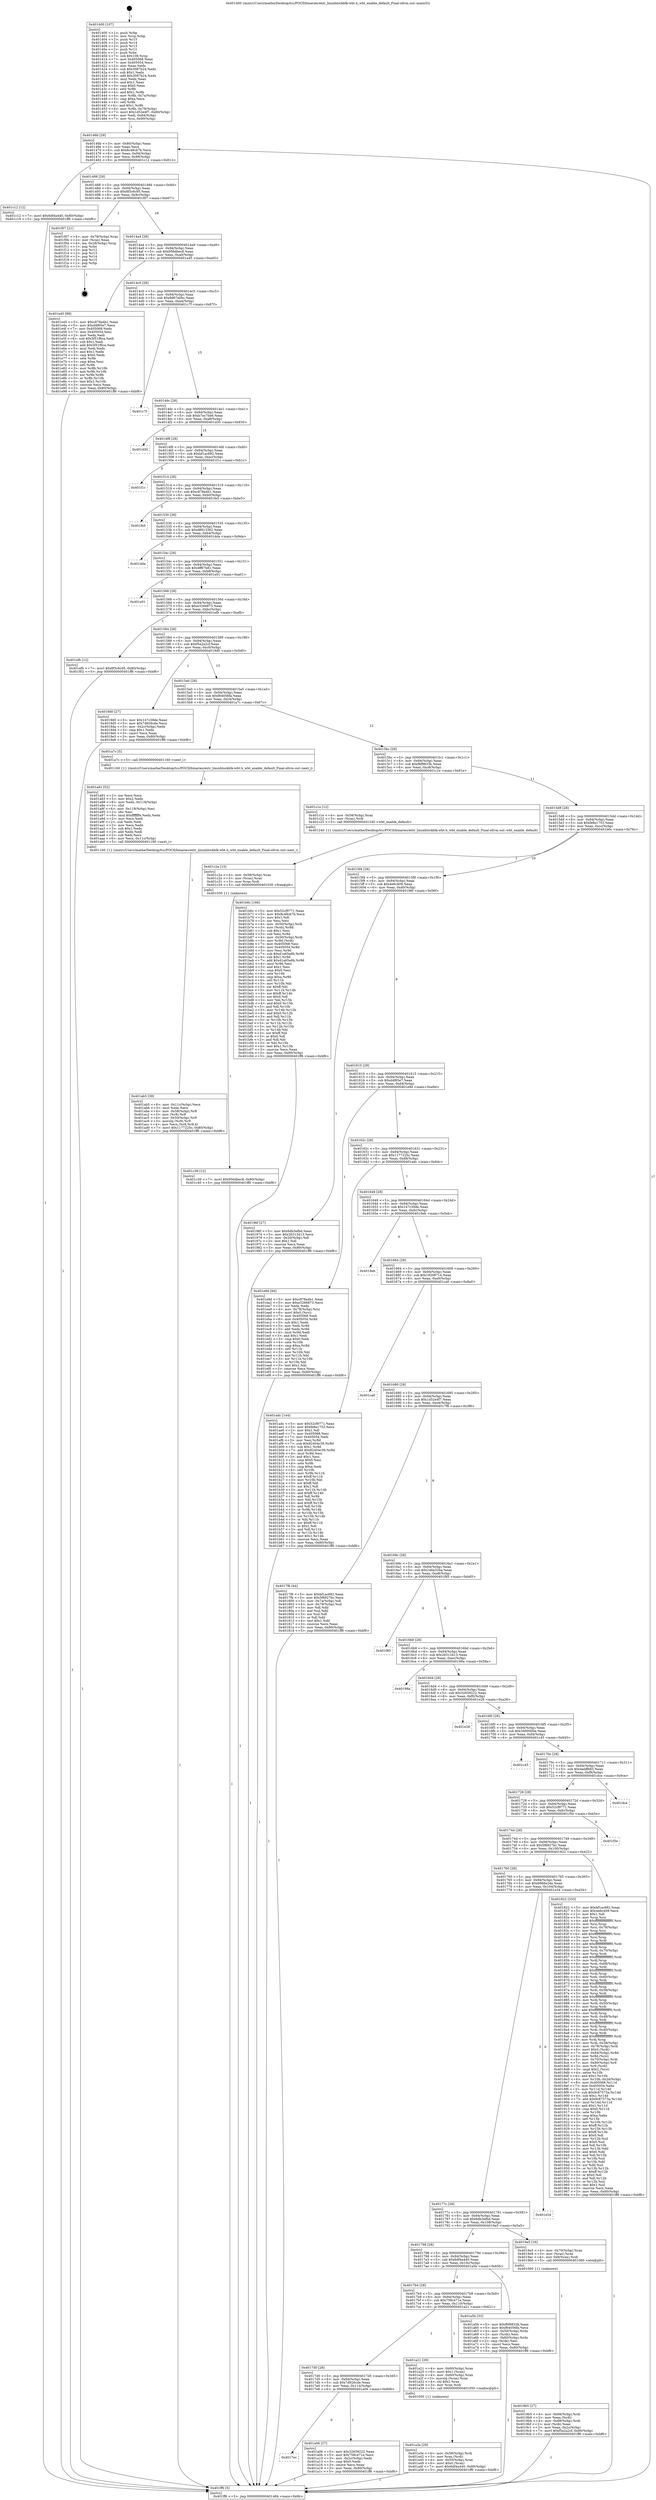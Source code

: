 digraph "0x401400" {
  label = "0x401400 (/mnt/c/Users/mathe/Desktop/tcc/POCII/binaries/extr_linuxblockblk-wbt.h_wbt_enable_default_Final-ollvm.out::main(0))"
  labelloc = "t"
  node[shape=record]

  Entry [label="",width=0.3,height=0.3,shape=circle,fillcolor=black,style=filled]
  "0x40146b" [label="{
     0x40146b [29]\l
     | [instrs]\l
     &nbsp;&nbsp;0x40146b \<+3\>: mov -0x80(%rbp),%eax\l
     &nbsp;&nbsp;0x40146e \<+2\>: mov %eax,%ecx\l
     &nbsp;&nbsp;0x401470 \<+6\>: sub $0x8c48cb7b,%ecx\l
     &nbsp;&nbsp;0x401476 \<+6\>: mov %eax,-0x94(%rbp)\l
     &nbsp;&nbsp;0x40147c \<+6\>: mov %ecx,-0x98(%rbp)\l
     &nbsp;&nbsp;0x401482 \<+6\>: je 0000000000401c12 \<main+0x812\>\l
  }"]
  "0x401c12" [label="{
     0x401c12 [12]\l
     | [instrs]\l
     &nbsp;&nbsp;0x401c12 \<+7\>: movl $0x6df4a440,-0x80(%rbp)\l
     &nbsp;&nbsp;0x401c19 \<+5\>: jmp 0000000000401ff6 \<main+0xbf6\>\l
  }"]
  "0x401488" [label="{
     0x401488 [28]\l
     | [instrs]\l
     &nbsp;&nbsp;0x401488 \<+5\>: jmp 000000000040148d \<main+0x8d\>\l
     &nbsp;&nbsp;0x40148d \<+6\>: mov -0x94(%rbp),%eax\l
     &nbsp;&nbsp;0x401493 \<+5\>: sub $0x8f3c6c95,%eax\l
     &nbsp;&nbsp;0x401498 \<+6\>: mov %eax,-0x9c(%rbp)\l
     &nbsp;&nbsp;0x40149e \<+6\>: je 0000000000401f07 \<main+0xb07\>\l
  }"]
  Exit [label="",width=0.3,height=0.3,shape=circle,fillcolor=black,style=filled,peripheries=2]
  "0x401f07" [label="{
     0x401f07 [21]\l
     | [instrs]\l
     &nbsp;&nbsp;0x401f07 \<+4\>: mov -0x78(%rbp),%rax\l
     &nbsp;&nbsp;0x401f0b \<+2\>: mov (%rax),%eax\l
     &nbsp;&nbsp;0x401f0d \<+4\>: lea -0x28(%rbp),%rsp\l
     &nbsp;&nbsp;0x401f11 \<+1\>: pop %rbx\l
     &nbsp;&nbsp;0x401f12 \<+2\>: pop %r12\l
     &nbsp;&nbsp;0x401f14 \<+2\>: pop %r13\l
     &nbsp;&nbsp;0x401f16 \<+2\>: pop %r14\l
     &nbsp;&nbsp;0x401f18 \<+2\>: pop %r15\l
     &nbsp;&nbsp;0x401f1a \<+1\>: pop %rbp\l
     &nbsp;&nbsp;0x401f1b \<+1\>: ret\l
  }"]
  "0x4014a4" [label="{
     0x4014a4 [28]\l
     | [instrs]\l
     &nbsp;&nbsp;0x4014a4 \<+5\>: jmp 00000000004014a9 \<main+0xa9\>\l
     &nbsp;&nbsp;0x4014a9 \<+6\>: mov -0x94(%rbp),%eax\l
     &nbsp;&nbsp;0x4014af \<+5\>: sub $0x956dbec8,%eax\l
     &nbsp;&nbsp;0x4014b4 \<+6\>: mov %eax,-0xa0(%rbp)\l
     &nbsp;&nbsp;0x4014ba \<+6\>: je 0000000000401e45 \<main+0xa45\>\l
  }"]
  "0x401c39" [label="{
     0x401c39 [12]\l
     | [instrs]\l
     &nbsp;&nbsp;0x401c39 \<+7\>: movl $0x956dbec8,-0x80(%rbp)\l
     &nbsp;&nbsp;0x401c40 \<+5\>: jmp 0000000000401ff6 \<main+0xbf6\>\l
  }"]
  "0x401e45" [label="{
     0x401e45 [88]\l
     | [instrs]\l
     &nbsp;&nbsp;0x401e45 \<+5\>: mov $0xc878a4b1,%eax\l
     &nbsp;&nbsp;0x401e4a \<+5\>: mov $0xd4f65e7,%ecx\l
     &nbsp;&nbsp;0x401e4f \<+7\>: mov 0x405068,%edx\l
     &nbsp;&nbsp;0x401e56 \<+7\>: mov 0x405054,%esi\l
     &nbsp;&nbsp;0x401e5d \<+2\>: mov %edx,%edi\l
     &nbsp;&nbsp;0x401e5f \<+6\>: sub $0x5f51f6ca,%edi\l
     &nbsp;&nbsp;0x401e65 \<+3\>: sub $0x1,%edi\l
     &nbsp;&nbsp;0x401e68 \<+6\>: add $0x5f51f6ca,%edi\l
     &nbsp;&nbsp;0x401e6e \<+3\>: imul %edi,%edx\l
     &nbsp;&nbsp;0x401e71 \<+3\>: and $0x1,%edx\l
     &nbsp;&nbsp;0x401e74 \<+3\>: cmp $0x0,%edx\l
     &nbsp;&nbsp;0x401e77 \<+4\>: sete %r8b\l
     &nbsp;&nbsp;0x401e7b \<+3\>: cmp $0xa,%esi\l
     &nbsp;&nbsp;0x401e7e \<+4\>: setl %r9b\l
     &nbsp;&nbsp;0x401e82 \<+3\>: mov %r8b,%r10b\l
     &nbsp;&nbsp;0x401e85 \<+3\>: and %r9b,%r10b\l
     &nbsp;&nbsp;0x401e88 \<+3\>: xor %r9b,%r8b\l
     &nbsp;&nbsp;0x401e8b \<+3\>: or %r8b,%r10b\l
     &nbsp;&nbsp;0x401e8e \<+4\>: test $0x1,%r10b\l
     &nbsp;&nbsp;0x401e92 \<+3\>: cmovne %ecx,%eax\l
     &nbsp;&nbsp;0x401e95 \<+3\>: mov %eax,-0x80(%rbp)\l
     &nbsp;&nbsp;0x401e98 \<+5\>: jmp 0000000000401ff6 \<main+0xbf6\>\l
  }"]
  "0x4014c0" [label="{
     0x4014c0 [28]\l
     | [instrs]\l
     &nbsp;&nbsp;0x4014c0 \<+5\>: jmp 00000000004014c5 \<main+0xc5\>\l
     &nbsp;&nbsp;0x4014c5 \<+6\>: mov -0x94(%rbp),%eax\l
     &nbsp;&nbsp;0x4014cb \<+5\>: sub $0x9d67e0bc,%eax\l
     &nbsp;&nbsp;0x4014d0 \<+6\>: mov %eax,-0xa4(%rbp)\l
     &nbsp;&nbsp;0x4014d6 \<+6\>: je 0000000000401c7f \<main+0x87f\>\l
  }"]
  "0x401c2a" [label="{
     0x401c2a [15]\l
     | [instrs]\l
     &nbsp;&nbsp;0x401c2a \<+4\>: mov -0x58(%rbp),%rax\l
     &nbsp;&nbsp;0x401c2e \<+3\>: mov (%rax),%rax\l
     &nbsp;&nbsp;0x401c31 \<+3\>: mov %rax,%rdi\l
     &nbsp;&nbsp;0x401c34 \<+5\>: call 0000000000401030 \<free@plt\>\l
     | [calls]\l
     &nbsp;&nbsp;0x401030 \{1\} (unknown)\l
  }"]
  "0x401c7f" [label="{
     0x401c7f\l
  }", style=dashed]
  "0x4014dc" [label="{
     0x4014dc [28]\l
     | [instrs]\l
     &nbsp;&nbsp;0x4014dc \<+5\>: jmp 00000000004014e1 \<main+0xe1\>\l
     &nbsp;&nbsp;0x4014e1 \<+6\>: mov -0x94(%rbp),%eax\l
     &nbsp;&nbsp;0x4014e7 \<+5\>: sub $0xb7ec7be6,%eax\l
     &nbsp;&nbsp;0x4014ec \<+6\>: mov %eax,-0xa8(%rbp)\l
     &nbsp;&nbsp;0x4014f2 \<+6\>: je 0000000000401d30 \<main+0x930\>\l
  }"]
  "0x401ab5" [label="{
     0x401ab5 [39]\l
     | [instrs]\l
     &nbsp;&nbsp;0x401ab5 \<+6\>: mov -0x11c(%rbp),%ecx\l
     &nbsp;&nbsp;0x401abb \<+3\>: imul %eax,%ecx\l
     &nbsp;&nbsp;0x401abe \<+4\>: mov -0x58(%rbp),%r8\l
     &nbsp;&nbsp;0x401ac2 \<+3\>: mov (%r8),%r8\l
     &nbsp;&nbsp;0x401ac5 \<+4\>: mov -0x50(%rbp),%r9\l
     &nbsp;&nbsp;0x401ac9 \<+3\>: movslq (%r9),%r9\l
     &nbsp;&nbsp;0x401acc \<+4\>: mov %ecx,(%r8,%r9,4)\l
     &nbsp;&nbsp;0x401ad0 \<+7\>: movl $0x1177225c,-0x80(%rbp)\l
     &nbsp;&nbsp;0x401ad7 \<+5\>: jmp 0000000000401ff6 \<main+0xbf6\>\l
  }"]
  "0x401d30" [label="{
     0x401d30\l
  }", style=dashed]
  "0x4014f8" [label="{
     0x4014f8 [28]\l
     | [instrs]\l
     &nbsp;&nbsp;0x4014f8 \<+5\>: jmp 00000000004014fd \<main+0xfd\>\l
     &nbsp;&nbsp;0x4014fd \<+6\>: mov -0x94(%rbp),%eax\l
     &nbsp;&nbsp;0x401503 \<+5\>: sub $0xbf1ac692,%eax\l
     &nbsp;&nbsp;0x401508 \<+6\>: mov %eax,-0xac(%rbp)\l
     &nbsp;&nbsp;0x40150e \<+6\>: je 0000000000401f1c \<main+0xb1c\>\l
  }"]
  "0x401a81" [label="{
     0x401a81 [52]\l
     | [instrs]\l
     &nbsp;&nbsp;0x401a81 \<+2\>: xor %ecx,%ecx\l
     &nbsp;&nbsp;0x401a83 \<+5\>: mov $0x2,%edx\l
     &nbsp;&nbsp;0x401a88 \<+6\>: mov %edx,-0x118(%rbp)\l
     &nbsp;&nbsp;0x401a8e \<+1\>: cltd\l
     &nbsp;&nbsp;0x401a8f \<+6\>: mov -0x118(%rbp),%esi\l
     &nbsp;&nbsp;0x401a95 \<+2\>: idiv %esi\l
     &nbsp;&nbsp;0x401a97 \<+6\>: imul $0xfffffffe,%edx,%edx\l
     &nbsp;&nbsp;0x401a9d \<+2\>: mov %ecx,%edi\l
     &nbsp;&nbsp;0x401a9f \<+2\>: sub %edx,%edi\l
     &nbsp;&nbsp;0x401aa1 \<+2\>: mov %ecx,%edx\l
     &nbsp;&nbsp;0x401aa3 \<+3\>: sub $0x1,%edx\l
     &nbsp;&nbsp;0x401aa6 \<+2\>: add %edx,%edi\l
     &nbsp;&nbsp;0x401aa8 \<+2\>: sub %edi,%ecx\l
     &nbsp;&nbsp;0x401aaa \<+6\>: mov %ecx,-0x11c(%rbp)\l
     &nbsp;&nbsp;0x401ab0 \<+5\>: call 0000000000401160 \<next_i\>\l
     | [calls]\l
     &nbsp;&nbsp;0x401160 \{1\} (/mnt/c/Users/mathe/Desktop/tcc/POCII/binaries/extr_linuxblockblk-wbt.h_wbt_enable_default_Final-ollvm.out::next_i)\l
  }"]
  "0x401f1c" [label="{
     0x401f1c\l
  }", style=dashed]
  "0x401514" [label="{
     0x401514 [28]\l
     | [instrs]\l
     &nbsp;&nbsp;0x401514 \<+5\>: jmp 0000000000401519 \<main+0x119\>\l
     &nbsp;&nbsp;0x401519 \<+6\>: mov -0x94(%rbp),%eax\l
     &nbsp;&nbsp;0x40151f \<+5\>: sub $0xc878a4b1,%eax\l
     &nbsp;&nbsp;0x401524 \<+6\>: mov %eax,-0xb0(%rbp)\l
     &nbsp;&nbsp;0x40152a \<+6\>: je 0000000000401fe5 \<main+0xbe5\>\l
  }"]
  "0x401a3e" [label="{
     0x401a3e [29]\l
     | [instrs]\l
     &nbsp;&nbsp;0x401a3e \<+4\>: mov -0x58(%rbp),%rdi\l
     &nbsp;&nbsp;0x401a42 \<+3\>: mov %rax,(%rdi)\l
     &nbsp;&nbsp;0x401a45 \<+4\>: mov -0x50(%rbp),%rax\l
     &nbsp;&nbsp;0x401a49 \<+6\>: movl $0x0,(%rax)\l
     &nbsp;&nbsp;0x401a4f \<+7\>: movl $0x6df4a440,-0x80(%rbp)\l
     &nbsp;&nbsp;0x401a56 \<+5\>: jmp 0000000000401ff6 \<main+0xbf6\>\l
  }"]
  "0x401fe5" [label="{
     0x401fe5\l
  }", style=dashed]
  "0x401530" [label="{
     0x401530 [28]\l
     | [instrs]\l
     &nbsp;&nbsp;0x401530 \<+5\>: jmp 0000000000401535 \<main+0x135\>\l
     &nbsp;&nbsp;0x401535 \<+6\>: mov -0x94(%rbp),%eax\l
     &nbsp;&nbsp;0x40153b \<+5\>: sub $0xd8913362,%eax\l
     &nbsp;&nbsp;0x401540 \<+6\>: mov %eax,-0xb4(%rbp)\l
     &nbsp;&nbsp;0x401546 \<+6\>: je 0000000000401dda \<main+0x9da\>\l
  }"]
  "0x4017ec" [label="{
     0x4017ec\l
  }", style=dashed]
  "0x401dda" [label="{
     0x401dda\l
  }", style=dashed]
  "0x40154c" [label="{
     0x40154c [28]\l
     | [instrs]\l
     &nbsp;&nbsp;0x40154c \<+5\>: jmp 0000000000401551 \<main+0x151\>\l
     &nbsp;&nbsp;0x401551 \<+6\>: mov -0x94(%rbp),%eax\l
     &nbsp;&nbsp;0x401557 \<+5\>: sub $0xdff67b81,%eax\l
     &nbsp;&nbsp;0x40155c \<+6\>: mov %eax,-0xb8(%rbp)\l
     &nbsp;&nbsp;0x401562 \<+6\>: je 0000000000401e01 \<main+0xa01\>\l
  }"]
  "0x401a06" [label="{
     0x401a06 [27]\l
     | [instrs]\l
     &nbsp;&nbsp;0x401a06 \<+5\>: mov $0x32659222,%eax\l
     &nbsp;&nbsp;0x401a0b \<+5\>: mov $0x758c471e,%ecx\l
     &nbsp;&nbsp;0x401a10 \<+3\>: mov -0x2c(%rbp),%edx\l
     &nbsp;&nbsp;0x401a13 \<+3\>: cmp $0x0,%edx\l
     &nbsp;&nbsp;0x401a16 \<+3\>: cmove %ecx,%eax\l
     &nbsp;&nbsp;0x401a19 \<+3\>: mov %eax,-0x80(%rbp)\l
     &nbsp;&nbsp;0x401a1c \<+5\>: jmp 0000000000401ff6 \<main+0xbf6\>\l
  }"]
  "0x401e01" [label="{
     0x401e01\l
  }", style=dashed]
  "0x401568" [label="{
     0x401568 [28]\l
     | [instrs]\l
     &nbsp;&nbsp;0x401568 \<+5\>: jmp 000000000040156d \<main+0x16d\>\l
     &nbsp;&nbsp;0x40156d \<+6\>: mov -0x94(%rbp),%eax\l
     &nbsp;&nbsp;0x401573 \<+5\>: sub $0xe3266873,%eax\l
     &nbsp;&nbsp;0x401578 \<+6\>: mov %eax,-0xbc(%rbp)\l
     &nbsp;&nbsp;0x40157e \<+6\>: je 0000000000401efb \<main+0xafb\>\l
  }"]
  "0x4017d0" [label="{
     0x4017d0 [28]\l
     | [instrs]\l
     &nbsp;&nbsp;0x4017d0 \<+5\>: jmp 00000000004017d5 \<main+0x3d5\>\l
     &nbsp;&nbsp;0x4017d5 \<+6\>: mov -0x94(%rbp),%eax\l
     &nbsp;&nbsp;0x4017db \<+5\>: sub $0x7d926cde,%eax\l
     &nbsp;&nbsp;0x4017e0 \<+6\>: mov %eax,-0x114(%rbp)\l
     &nbsp;&nbsp;0x4017e6 \<+6\>: je 0000000000401a06 \<main+0x606\>\l
  }"]
  "0x401efb" [label="{
     0x401efb [12]\l
     | [instrs]\l
     &nbsp;&nbsp;0x401efb \<+7\>: movl $0x8f3c6c95,-0x80(%rbp)\l
     &nbsp;&nbsp;0x401f02 \<+5\>: jmp 0000000000401ff6 \<main+0xbf6\>\l
  }"]
  "0x401584" [label="{
     0x401584 [28]\l
     | [instrs]\l
     &nbsp;&nbsp;0x401584 \<+5\>: jmp 0000000000401589 \<main+0x189\>\l
     &nbsp;&nbsp;0x401589 \<+6\>: mov -0x94(%rbp),%eax\l
     &nbsp;&nbsp;0x40158f \<+5\>: sub $0xf5a2a2cf,%eax\l
     &nbsp;&nbsp;0x401594 \<+6\>: mov %eax,-0xc0(%rbp)\l
     &nbsp;&nbsp;0x40159a \<+6\>: je 00000000004019d0 \<main+0x5d0\>\l
  }"]
  "0x401a21" [label="{
     0x401a21 [29]\l
     | [instrs]\l
     &nbsp;&nbsp;0x401a21 \<+4\>: mov -0x60(%rbp),%rax\l
     &nbsp;&nbsp;0x401a25 \<+6\>: movl $0x1,(%rax)\l
     &nbsp;&nbsp;0x401a2b \<+4\>: mov -0x60(%rbp),%rax\l
     &nbsp;&nbsp;0x401a2f \<+3\>: movslq (%rax),%rax\l
     &nbsp;&nbsp;0x401a32 \<+4\>: shl $0x2,%rax\l
     &nbsp;&nbsp;0x401a36 \<+3\>: mov %rax,%rdi\l
     &nbsp;&nbsp;0x401a39 \<+5\>: call 0000000000401050 \<malloc@plt\>\l
     | [calls]\l
     &nbsp;&nbsp;0x401050 \{1\} (unknown)\l
  }"]
  "0x4019d0" [label="{
     0x4019d0 [27]\l
     | [instrs]\l
     &nbsp;&nbsp;0x4019d0 \<+5\>: mov $0x147c39de,%eax\l
     &nbsp;&nbsp;0x4019d5 \<+5\>: mov $0x7d926cde,%ecx\l
     &nbsp;&nbsp;0x4019da \<+3\>: mov -0x2c(%rbp),%edx\l
     &nbsp;&nbsp;0x4019dd \<+3\>: cmp $0x1,%edx\l
     &nbsp;&nbsp;0x4019e0 \<+3\>: cmovl %ecx,%eax\l
     &nbsp;&nbsp;0x4019e3 \<+3\>: mov %eax,-0x80(%rbp)\l
     &nbsp;&nbsp;0x4019e6 \<+5\>: jmp 0000000000401ff6 \<main+0xbf6\>\l
  }"]
  "0x4015a0" [label="{
     0x4015a0 [28]\l
     | [instrs]\l
     &nbsp;&nbsp;0x4015a0 \<+5\>: jmp 00000000004015a5 \<main+0x1a5\>\l
     &nbsp;&nbsp;0x4015a5 \<+6\>: mov -0x94(%rbp),%eax\l
     &nbsp;&nbsp;0x4015ab \<+5\>: sub $0xf64056fa,%eax\l
     &nbsp;&nbsp;0x4015b0 \<+6\>: mov %eax,-0xc4(%rbp)\l
     &nbsp;&nbsp;0x4015b6 \<+6\>: je 0000000000401a7c \<main+0x67c\>\l
  }"]
  "0x4017b4" [label="{
     0x4017b4 [28]\l
     | [instrs]\l
     &nbsp;&nbsp;0x4017b4 \<+5\>: jmp 00000000004017b9 \<main+0x3b9\>\l
     &nbsp;&nbsp;0x4017b9 \<+6\>: mov -0x94(%rbp),%eax\l
     &nbsp;&nbsp;0x4017bf \<+5\>: sub $0x758c471e,%eax\l
     &nbsp;&nbsp;0x4017c4 \<+6\>: mov %eax,-0x110(%rbp)\l
     &nbsp;&nbsp;0x4017ca \<+6\>: je 0000000000401a21 \<main+0x621\>\l
  }"]
  "0x401a7c" [label="{
     0x401a7c [5]\l
     | [instrs]\l
     &nbsp;&nbsp;0x401a7c \<+5\>: call 0000000000401160 \<next_i\>\l
     | [calls]\l
     &nbsp;&nbsp;0x401160 \{1\} (/mnt/c/Users/mathe/Desktop/tcc/POCII/binaries/extr_linuxblockblk-wbt.h_wbt_enable_default_Final-ollvm.out::next_i)\l
  }"]
  "0x4015bc" [label="{
     0x4015bc [28]\l
     | [instrs]\l
     &nbsp;&nbsp;0x4015bc \<+5\>: jmp 00000000004015c1 \<main+0x1c1\>\l
     &nbsp;&nbsp;0x4015c1 \<+6\>: mov -0x94(%rbp),%eax\l
     &nbsp;&nbsp;0x4015c7 \<+5\>: sub $0xf6f9833b,%eax\l
     &nbsp;&nbsp;0x4015cc \<+6\>: mov %eax,-0xc8(%rbp)\l
     &nbsp;&nbsp;0x4015d2 \<+6\>: je 0000000000401c1e \<main+0x81e\>\l
  }"]
  "0x401a5b" [label="{
     0x401a5b [33]\l
     | [instrs]\l
     &nbsp;&nbsp;0x401a5b \<+5\>: mov $0xf6f9833b,%eax\l
     &nbsp;&nbsp;0x401a60 \<+5\>: mov $0xf64056fa,%ecx\l
     &nbsp;&nbsp;0x401a65 \<+4\>: mov -0x50(%rbp),%rdx\l
     &nbsp;&nbsp;0x401a69 \<+2\>: mov (%rdx),%esi\l
     &nbsp;&nbsp;0x401a6b \<+4\>: mov -0x60(%rbp),%rdx\l
     &nbsp;&nbsp;0x401a6f \<+2\>: cmp (%rdx),%esi\l
     &nbsp;&nbsp;0x401a71 \<+3\>: cmovl %ecx,%eax\l
     &nbsp;&nbsp;0x401a74 \<+3\>: mov %eax,-0x80(%rbp)\l
     &nbsp;&nbsp;0x401a77 \<+5\>: jmp 0000000000401ff6 \<main+0xbf6\>\l
  }"]
  "0x401c1e" [label="{
     0x401c1e [12]\l
     | [instrs]\l
     &nbsp;&nbsp;0x401c1e \<+4\>: mov -0x58(%rbp),%rax\l
     &nbsp;&nbsp;0x401c22 \<+3\>: mov (%rax),%rdi\l
     &nbsp;&nbsp;0x401c25 \<+5\>: call 0000000000401240 \<wbt_enable_default\>\l
     | [calls]\l
     &nbsp;&nbsp;0x401240 \{1\} (/mnt/c/Users/mathe/Desktop/tcc/POCII/binaries/extr_linuxblockblk-wbt.h_wbt_enable_default_Final-ollvm.out::wbt_enable_default)\l
  }"]
  "0x4015d8" [label="{
     0x4015d8 [28]\l
     | [instrs]\l
     &nbsp;&nbsp;0x4015d8 \<+5\>: jmp 00000000004015dd \<main+0x1dd\>\l
     &nbsp;&nbsp;0x4015dd \<+6\>: mov -0x94(%rbp),%eax\l
     &nbsp;&nbsp;0x4015e3 \<+5\>: sub $0xfe8e1753,%eax\l
     &nbsp;&nbsp;0x4015e8 \<+6\>: mov %eax,-0xcc(%rbp)\l
     &nbsp;&nbsp;0x4015ee \<+6\>: je 0000000000401b6c \<main+0x76c\>\l
  }"]
  "0x4019b5" [label="{
     0x4019b5 [27]\l
     | [instrs]\l
     &nbsp;&nbsp;0x4019b5 \<+4\>: mov -0x68(%rbp),%rdi\l
     &nbsp;&nbsp;0x4019b9 \<+2\>: mov %eax,(%rdi)\l
     &nbsp;&nbsp;0x4019bb \<+4\>: mov -0x68(%rbp),%rdi\l
     &nbsp;&nbsp;0x4019bf \<+2\>: mov (%rdi),%eax\l
     &nbsp;&nbsp;0x4019c1 \<+3\>: mov %eax,-0x2c(%rbp)\l
     &nbsp;&nbsp;0x4019c4 \<+7\>: movl $0xf5a2a2cf,-0x80(%rbp)\l
     &nbsp;&nbsp;0x4019cb \<+5\>: jmp 0000000000401ff6 \<main+0xbf6\>\l
  }"]
  "0x401b6c" [label="{
     0x401b6c [166]\l
     | [instrs]\l
     &nbsp;&nbsp;0x401b6c \<+5\>: mov $0x52cf9771,%eax\l
     &nbsp;&nbsp;0x401b71 \<+5\>: mov $0x8c48cb7b,%ecx\l
     &nbsp;&nbsp;0x401b76 \<+2\>: mov $0x1,%dl\l
     &nbsp;&nbsp;0x401b78 \<+2\>: xor %esi,%esi\l
     &nbsp;&nbsp;0x401b7a \<+4\>: mov -0x50(%rbp),%rdi\l
     &nbsp;&nbsp;0x401b7e \<+3\>: mov (%rdi),%r8d\l
     &nbsp;&nbsp;0x401b81 \<+3\>: sub $0x1,%esi\l
     &nbsp;&nbsp;0x401b84 \<+3\>: sub %esi,%r8d\l
     &nbsp;&nbsp;0x401b87 \<+4\>: mov -0x50(%rbp),%rdi\l
     &nbsp;&nbsp;0x401b8b \<+3\>: mov %r8d,(%rdi)\l
     &nbsp;&nbsp;0x401b8e \<+7\>: mov 0x405068,%esi\l
     &nbsp;&nbsp;0x401b95 \<+8\>: mov 0x405054,%r8d\l
     &nbsp;&nbsp;0x401b9d \<+3\>: mov %esi,%r9d\l
     &nbsp;&nbsp;0x401ba0 \<+7\>: sub $0xd1a65a6b,%r9d\l
     &nbsp;&nbsp;0x401ba7 \<+4\>: sub $0x1,%r9d\l
     &nbsp;&nbsp;0x401bab \<+7\>: add $0xd1a65a6b,%r9d\l
     &nbsp;&nbsp;0x401bb2 \<+4\>: imul %r9d,%esi\l
     &nbsp;&nbsp;0x401bb6 \<+3\>: and $0x1,%esi\l
     &nbsp;&nbsp;0x401bb9 \<+3\>: cmp $0x0,%esi\l
     &nbsp;&nbsp;0x401bbc \<+4\>: sete %r10b\l
     &nbsp;&nbsp;0x401bc0 \<+4\>: cmp $0xa,%r8d\l
     &nbsp;&nbsp;0x401bc4 \<+4\>: setl %r11b\l
     &nbsp;&nbsp;0x401bc8 \<+3\>: mov %r10b,%bl\l
     &nbsp;&nbsp;0x401bcb \<+3\>: xor $0xff,%bl\l
     &nbsp;&nbsp;0x401bce \<+3\>: mov %r11b,%r14b\l
     &nbsp;&nbsp;0x401bd1 \<+4\>: xor $0xff,%r14b\l
     &nbsp;&nbsp;0x401bd5 \<+3\>: xor $0x0,%dl\l
     &nbsp;&nbsp;0x401bd8 \<+3\>: mov %bl,%r15b\l
     &nbsp;&nbsp;0x401bdb \<+4\>: and $0x0,%r15b\l
     &nbsp;&nbsp;0x401bdf \<+3\>: and %dl,%r10b\l
     &nbsp;&nbsp;0x401be2 \<+3\>: mov %r14b,%r12b\l
     &nbsp;&nbsp;0x401be5 \<+4\>: and $0x0,%r12b\l
     &nbsp;&nbsp;0x401be9 \<+3\>: and %dl,%r11b\l
     &nbsp;&nbsp;0x401bec \<+3\>: or %r10b,%r15b\l
     &nbsp;&nbsp;0x401bef \<+3\>: or %r11b,%r12b\l
     &nbsp;&nbsp;0x401bf2 \<+3\>: xor %r12b,%r15b\l
     &nbsp;&nbsp;0x401bf5 \<+3\>: or %r14b,%bl\l
     &nbsp;&nbsp;0x401bf8 \<+3\>: xor $0xff,%bl\l
     &nbsp;&nbsp;0x401bfb \<+3\>: or $0x0,%dl\l
     &nbsp;&nbsp;0x401bfe \<+2\>: and %dl,%bl\l
     &nbsp;&nbsp;0x401c00 \<+3\>: or %bl,%r15b\l
     &nbsp;&nbsp;0x401c03 \<+4\>: test $0x1,%r15b\l
     &nbsp;&nbsp;0x401c07 \<+3\>: cmovne %ecx,%eax\l
     &nbsp;&nbsp;0x401c0a \<+3\>: mov %eax,-0x80(%rbp)\l
     &nbsp;&nbsp;0x401c0d \<+5\>: jmp 0000000000401ff6 \<main+0xbf6\>\l
  }"]
  "0x4015f4" [label="{
     0x4015f4 [28]\l
     | [instrs]\l
     &nbsp;&nbsp;0x4015f4 \<+5\>: jmp 00000000004015f9 \<main+0x1f9\>\l
     &nbsp;&nbsp;0x4015f9 \<+6\>: mov -0x94(%rbp),%eax\l
     &nbsp;&nbsp;0x4015ff \<+5\>: sub $0x4e6c409,%eax\l
     &nbsp;&nbsp;0x401604 \<+6\>: mov %eax,-0xd0(%rbp)\l
     &nbsp;&nbsp;0x40160a \<+6\>: je 000000000040196f \<main+0x56f\>\l
  }"]
  "0x401798" [label="{
     0x401798 [28]\l
     | [instrs]\l
     &nbsp;&nbsp;0x401798 \<+5\>: jmp 000000000040179d \<main+0x39d\>\l
     &nbsp;&nbsp;0x40179d \<+6\>: mov -0x94(%rbp),%eax\l
     &nbsp;&nbsp;0x4017a3 \<+5\>: sub $0x6df4a440,%eax\l
     &nbsp;&nbsp;0x4017a8 \<+6\>: mov %eax,-0x10c(%rbp)\l
     &nbsp;&nbsp;0x4017ae \<+6\>: je 0000000000401a5b \<main+0x65b\>\l
  }"]
  "0x40196f" [label="{
     0x40196f [27]\l
     | [instrs]\l
     &nbsp;&nbsp;0x40196f \<+5\>: mov $0x6db3efbd,%eax\l
     &nbsp;&nbsp;0x401974 \<+5\>: mov $0x26313413,%ecx\l
     &nbsp;&nbsp;0x401979 \<+3\>: mov -0x2d(%rbp),%dl\l
     &nbsp;&nbsp;0x40197c \<+3\>: test $0x1,%dl\l
     &nbsp;&nbsp;0x40197f \<+3\>: cmovne %ecx,%eax\l
     &nbsp;&nbsp;0x401982 \<+3\>: mov %eax,-0x80(%rbp)\l
     &nbsp;&nbsp;0x401985 \<+5\>: jmp 0000000000401ff6 \<main+0xbf6\>\l
  }"]
  "0x401610" [label="{
     0x401610 [28]\l
     | [instrs]\l
     &nbsp;&nbsp;0x401610 \<+5\>: jmp 0000000000401615 \<main+0x215\>\l
     &nbsp;&nbsp;0x401615 \<+6\>: mov -0x94(%rbp),%eax\l
     &nbsp;&nbsp;0x40161b \<+5\>: sub $0xd4f65e7,%eax\l
     &nbsp;&nbsp;0x401620 \<+6\>: mov %eax,-0xd4(%rbp)\l
     &nbsp;&nbsp;0x401626 \<+6\>: je 0000000000401e9d \<main+0xa9d\>\l
  }"]
  "0x4019a5" [label="{
     0x4019a5 [16]\l
     | [instrs]\l
     &nbsp;&nbsp;0x4019a5 \<+4\>: mov -0x70(%rbp),%rax\l
     &nbsp;&nbsp;0x4019a9 \<+3\>: mov (%rax),%rax\l
     &nbsp;&nbsp;0x4019ac \<+4\>: mov 0x8(%rax),%rdi\l
     &nbsp;&nbsp;0x4019b0 \<+5\>: call 0000000000401060 \<atoi@plt\>\l
     | [calls]\l
     &nbsp;&nbsp;0x401060 \{1\} (unknown)\l
  }"]
  "0x401e9d" [label="{
     0x401e9d [94]\l
     | [instrs]\l
     &nbsp;&nbsp;0x401e9d \<+5\>: mov $0xc878a4b1,%eax\l
     &nbsp;&nbsp;0x401ea2 \<+5\>: mov $0xe3266873,%ecx\l
     &nbsp;&nbsp;0x401ea7 \<+2\>: xor %edx,%edx\l
     &nbsp;&nbsp;0x401ea9 \<+4\>: mov -0x78(%rbp),%rsi\l
     &nbsp;&nbsp;0x401ead \<+6\>: movl $0x0,(%rsi)\l
     &nbsp;&nbsp;0x401eb3 \<+7\>: mov 0x405068,%edi\l
     &nbsp;&nbsp;0x401eba \<+8\>: mov 0x405054,%r8d\l
     &nbsp;&nbsp;0x401ec2 \<+3\>: sub $0x1,%edx\l
     &nbsp;&nbsp;0x401ec5 \<+3\>: mov %edi,%r9d\l
     &nbsp;&nbsp;0x401ec8 \<+3\>: add %edx,%r9d\l
     &nbsp;&nbsp;0x401ecb \<+4\>: imul %r9d,%edi\l
     &nbsp;&nbsp;0x401ecf \<+3\>: and $0x1,%edi\l
     &nbsp;&nbsp;0x401ed2 \<+3\>: cmp $0x0,%edi\l
     &nbsp;&nbsp;0x401ed5 \<+4\>: sete %r10b\l
     &nbsp;&nbsp;0x401ed9 \<+4\>: cmp $0xa,%r8d\l
     &nbsp;&nbsp;0x401edd \<+4\>: setl %r11b\l
     &nbsp;&nbsp;0x401ee1 \<+3\>: mov %r10b,%bl\l
     &nbsp;&nbsp;0x401ee4 \<+3\>: and %r11b,%bl\l
     &nbsp;&nbsp;0x401ee7 \<+3\>: xor %r11b,%r10b\l
     &nbsp;&nbsp;0x401eea \<+3\>: or %r10b,%bl\l
     &nbsp;&nbsp;0x401eed \<+3\>: test $0x1,%bl\l
     &nbsp;&nbsp;0x401ef0 \<+3\>: cmovne %ecx,%eax\l
     &nbsp;&nbsp;0x401ef3 \<+3\>: mov %eax,-0x80(%rbp)\l
     &nbsp;&nbsp;0x401ef6 \<+5\>: jmp 0000000000401ff6 \<main+0xbf6\>\l
  }"]
  "0x40162c" [label="{
     0x40162c [28]\l
     | [instrs]\l
     &nbsp;&nbsp;0x40162c \<+5\>: jmp 0000000000401631 \<main+0x231\>\l
     &nbsp;&nbsp;0x401631 \<+6\>: mov -0x94(%rbp),%eax\l
     &nbsp;&nbsp;0x401637 \<+5\>: sub $0x1177225c,%eax\l
     &nbsp;&nbsp;0x40163c \<+6\>: mov %eax,-0xd8(%rbp)\l
     &nbsp;&nbsp;0x401642 \<+6\>: je 0000000000401adc \<main+0x6dc\>\l
  }"]
  "0x40177c" [label="{
     0x40177c [28]\l
     | [instrs]\l
     &nbsp;&nbsp;0x40177c \<+5\>: jmp 0000000000401781 \<main+0x381\>\l
     &nbsp;&nbsp;0x401781 \<+6\>: mov -0x94(%rbp),%eax\l
     &nbsp;&nbsp;0x401787 \<+5\>: sub $0x6db3efbd,%eax\l
     &nbsp;&nbsp;0x40178c \<+6\>: mov %eax,-0x108(%rbp)\l
     &nbsp;&nbsp;0x401792 \<+6\>: je 00000000004019a5 \<main+0x5a5\>\l
  }"]
  "0x401adc" [label="{
     0x401adc [144]\l
     | [instrs]\l
     &nbsp;&nbsp;0x401adc \<+5\>: mov $0x52cf9771,%eax\l
     &nbsp;&nbsp;0x401ae1 \<+5\>: mov $0xfe8e1753,%ecx\l
     &nbsp;&nbsp;0x401ae6 \<+2\>: mov $0x1,%dl\l
     &nbsp;&nbsp;0x401ae8 \<+7\>: mov 0x405068,%esi\l
     &nbsp;&nbsp;0x401aef \<+7\>: mov 0x405054,%edi\l
     &nbsp;&nbsp;0x401af6 \<+3\>: mov %esi,%r8d\l
     &nbsp;&nbsp;0x401af9 \<+7\>: sub $0x82404c39,%r8d\l
     &nbsp;&nbsp;0x401b00 \<+4\>: sub $0x1,%r8d\l
     &nbsp;&nbsp;0x401b04 \<+7\>: add $0x82404c39,%r8d\l
     &nbsp;&nbsp;0x401b0b \<+4\>: imul %r8d,%esi\l
     &nbsp;&nbsp;0x401b0f \<+3\>: and $0x1,%esi\l
     &nbsp;&nbsp;0x401b12 \<+3\>: cmp $0x0,%esi\l
     &nbsp;&nbsp;0x401b15 \<+4\>: sete %r9b\l
     &nbsp;&nbsp;0x401b19 \<+3\>: cmp $0xa,%edi\l
     &nbsp;&nbsp;0x401b1c \<+4\>: setl %r10b\l
     &nbsp;&nbsp;0x401b20 \<+3\>: mov %r9b,%r11b\l
     &nbsp;&nbsp;0x401b23 \<+4\>: xor $0xff,%r11b\l
     &nbsp;&nbsp;0x401b27 \<+3\>: mov %r10b,%bl\l
     &nbsp;&nbsp;0x401b2a \<+3\>: xor $0xff,%bl\l
     &nbsp;&nbsp;0x401b2d \<+3\>: xor $0x1,%dl\l
     &nbsp;&nbsp;0x401b30 \<+3\>: mov %r11b,%r14b\l
     &nbsp;&nbsp;0x401b33 \<+4\>: and $0xff,%r14b\l
     &nbsp;&nbsp;0x401b37 \<+3\>: and %dl,%r9b\l
     &nbsp;&nbsp;0x401b3a \<+3\>: mov %bl,%r15b\l
     &nbsp;&nbsp;0x401b3d \<+4\>: and $0xff,%r15b\l
     &nbsp;&nbsp;0x401b41 \<+3\>: and %dl,%r10b\l
     &nbsp;&nbsp;0x401b44 \<+3\>: or %r9b,%r14b\l
     &nbsp;&nbsp;0x401b47 \<+3\>: or %r10b,%r15b\l
     &nbsp;&nbsp;0x401b4a \<+3\>: xor %r15b,%r14b\l
     &nbsp;&nbsp;0x401b4d \<+3\>: or %bl,%r11b\l
     &nbsp;&nbsp;0x401b50 \<+4\>: xor $0xff,%r11b\l
     &nbsp;&nbsp;0x401b54 \<+3\>: or $0x1,%dl\l
     &nbsp;&nbsp;0x401b57 \<+3\>: and %dl,%r11b\l
     &nbsp;&nbsp;0x401b5a \<+3\>: or %r11b,%r14b\l
     &nbsp;&nbsp;0x401b5d \<+4\>: test $0x1,%r14b\l
     &nbsp;&nbsp;0x401b61 \<+3\>: cmovne %ecx,%eax\l
     &nbsp;&nbsp;0x401b64 \<+3\>: mov %eax,-0x80(%rbp)\l
     &nbsp;&nbsp;0x401b67 \<+5\>: jmp 0000000000401ff6 \<main+0xbf6\>\l
  }"]
  "0x401648" [label="{
     0x401648 [28]\l
     | [instrs]\l
     &nbsp;&nbsp;0x401648 \<+5\>: jmp 000000000040164d \<main+0x24d\>\l
     &nbsp;&nbsp;0x40164d \<+6\>: mov -0x94(%rbp),%eax\l
     &nbsp;&nbsp;0x401653 \<+5\>: sub $0x147c39de,%eax\l
     &nbsp;&nbsp;0x401658 \<+6\>: mov %eax,-0xdc(%rbp)\l
     &nbsp;&nbsp;0x40165e \<+6\>: je 00000000004019eb \<main+0x5eb\>\l
  }"]
  "0x401e34" [label="{
     0x401e34\l
  }", style=dashed]
  "0x4019eb" [label="{
     0x4019eb\l
  }", style=dashed]
  "0x401664" [label="{
     0x401664 [28]\l
     | [instrs]\l
     &nbsp;&nbsp;0x401664 \<+5\>: jmp 0000000000401669 \<main+0x269\>\l
     &nbsp;&nbsp;0x401669 \<+6\>: mov -0x94(%rbp),%eax\l
     &nbsp;&nbsp;0x40166f \<+5\>: sub $0x19208714,%eax\l
     &nbsp;&nbsp;0x401674 \<+6\>: mov %eax,-0xe0(%rbp)\l
     &nbsp;&nbsp;0x40167a \<+6\>: je 0000000000401ca0 \<main+0x8a0\>\l
  }"]
  "0x401760" [label="{
     0x401760 [28]\l
     | [instrs]\l
     &nbsp;&nbsp;0x401760 \<+5\>: jmp 0000000000401765 \<main+0x365\>\l
     &nbsp;&nbsp;0x401765 \<+6\>: mov -0x94(%rbp),%eax\l
     &nbsp;&nbsp;0x40176b \<+5\>: sub $0x6966e24e,%eax\l
     &nbsp;&nbsp;0x401770 \<+6\>: mov %eax,-0x104(%rbp)\l
     &nbsp;&nbsp;0x401776 \<+6\>: je 0000000000401e34 \<main+0xa34\>\l
  }"]
  "0x401ca0" [label="{
     0x401ca0\l
  }", style=dashed]
  "0x401680" [label="{
     0x401680 [28]\l
     | [instrs]\l
     &nbsp;&nbsp;0x401680 \<+5\>: jmp 0000000000401685 \<main+0x285\>\l
     &nbsp;&nbsp;0x401685 \<+6\>: mov -0x94(%rbp),%eax\l
     &nbsp;&nbsp;0x40168b \<+5\>: sub $0x1d52e4f7,%eax\l
     &nbsp;&nbsp;0x401690 \<+6\>: mov %eax,-0xe4(%rbp)\l
     &nbsp;&nbsp;0x401696 \<+6\>: je 00000000004017f6 \<main+0x3f6\>\l
  }"]
  "0x401822" [label="{
     0x401822 [333]\l
     | [instrs]\l
     &nbsp;&nbsp;0x401822 \<+5\>: mov $0xbf1ac692,%eax\l
     &nbsp;&nbsp;0x401827 \<+5\>: mov $0x4e6c409,%ecx\l
     &nbsp;&nbsp;0x40182c \<+2\>: mov $0x1,%dl\l
     &nbsp;&nbsp;0x40182e \<+3\>: mov %rsp,%rsi\l
     &nbsp;&nbsp;0x401831 \<+4\>: add $0xfffffffffffffff0,%rsi\l
     &nbsp;&nbsp;0x401835 \<+3\>: mov %rsi,%rsp\l
     &nbsp;&nbsp;0x401838 \<+4\>: mov %rsi,-0x78(%rbp)\l
     &nbsp;&nbsp;0x40183c \<+3\>: mov %rsp,%rsi\l
     &nbsp;&nbsp;0x40183f \<+4\>: add $0xfffffffffffffff0,%rsi\l
     &nbsp;&nbsp;0x401843 \<+3\>: mov %rsi,%rsp\l
     &nbsp;&nbsp;0x401846 \<+3\>: mov %rsp,%rdi\l
     &nbsp;&nbsp;0x401849 \<+4\>: add $0xfffffffffffffff0,%rdi\l
     &nbsp;&nbsp;0x40184d \<+3\>: mov %rdi,%rsp\l
     &nbsp;&nbsp;0x401850 \<+4\>: mov %rdi,-0x70(%rbp)\l
     &nbsp;&nbsp;0x401854 \<+3\>: mov %rsp,%rdi\l
     &nbsp;&nbsp;0x401857 \<+4\>: add $0xfffffffffffffff0,%rdi\l
     &nbsp;&nbsp;0x40185b \<+3\>: mov %rdi,%rsp\l
     &nbsp;&nbsp;0x40185e \<+4\>: mov %rdi,-0x68(%rbp)\l
     &nbsp;&nbsp;0x401862 \<+3\>: mov %rsp,%rdi\l
     &nbsp;&nbsp;0x401865 \<+4\>: add $0xfffffffffffffff0,%rdi\l
     &nbsp;&nbsp;0x401869 \<+3\>: mov %rdi,%rsp\l
     &nbsp;&nbsp;0x40186c \<+4\>: mov %rdi,-0x60(%rbp)\l
     &nbsp;&nbsp;0x401870 \<+3\>: mov %rsp,%rdi\l
     &nbsp;&nbsp;0x401873 \<+4\>: add $0xfffffffffffffff0,%rdi\l
     &nbsp;&nbsp;0x401877 \<+3\>: mov %rdi,%rsp\l
     &nbsp;&nbsp;0x40187a \<+4\>: mov %rdi,-0x58(%rbp)\l
     &nbsp;&nbsp;0x40187e \<+3\>: mov %rsp,%rdi\l
     &nbsp;&nbsp;0x401881 \<+4\>: add $0xfffffffffffffff0,%rdi\l
     &nbsp;&nbsp;0x401885 \<+3\>: mov %rdi,%rsp\l
     &nbsp;&nbsp;0x401888 \<+4\>: mov %rdi,-0x50(%rbp)\l
     &nbsp;&nbsp;0x40188c \<+3\>: mov %rsp,%rdi\l
     &nbsp;&nbsp;0x40188f \<+4\>: add $0xfffffffffffffff0,%rdi\l
     &nbsp;&nbsp;0x401893 \<+3\>: mov %rdi,%rsp\l
     &nbsp;&nbsp;0x401896 \<+4\>: mov %rdi,-0x48(%rbp)\l
     &nbsp;&nbsp;0x40189a \<+3\>: mov %rsp,%rdi\l
     &nbsp;&nbsp;0x40189d \<+4\>: add $0xfffffffffffffff0,%rdi\l
     &nbsp;&nbsp;0x4018a1 \<+3\>: mov %rdi,%rsp\l
     &nbsp;&nbsp;0x4018a4 \<+4\>: mov %rdi,-0x40(%rbp)\l
     &nbsp;&nbsp;0x4018a8 \<+3\>: mov %rsp,%rdi\l
     &nbsp;&nbsp;0x4018ab \<+4\>: add $0xfffffffffffffff0,%rdi\l
     &nbsp;&nbsp;0x4018af \<+3\>: mov %rdi,%rsp\l
     &nbsp;&nbsp;0x4018b2 \<+4\>: mov %rdi,-0x38(%rbp)\l
     &nbsp;&nbsp;0x4018b6 \<+4\>: mov -0x78(%rbp),%rdi\l
     &nbsp;&nbsp;0x4018ba \<+6\>: movl $0x0,(%rdi)\l
     &nbsp;&nbsp;0x4018c0 \<+7\>: mov -0x84(%rbp),%r8d\l
     &nbsp;&nbsp;0x4018c7 \<+3\>: mov %r8d,(%rsi)\l
     &nbsp;&nbsp;0x4018ca \<+4\>: mov -0x70(%rbp),%rdi\l
     &nbsp;&nbsp;0x4018ce \<+7\>: mov -0x90(%rbp),%r9\l
     &nbsp;&nbsp;0x4018d5 \<+3\>: mov %r9,(%rdi)\l
     &nbsp;&nbsp;0x4018d8 \<+3\>: cmpl $0x2,(%rsi)\l
     &nbsp;&nbsp;0x4018db \<+4\>: setne %r10b\l
     &nbsp;&nbsp;0x4018df \<+4\>: and $0x1,%r10b\l
     &nbsp;&nbsp;0x4018e3 \<+4\>: mov %r10b,-0x2d(%rbp)\l
     &nbsp;&nbsp;0x4018e7 \<+8\>: mov 0x405068,%r11d\l
     &nbsp;&nbsp;0x4018ef \<+7\>: mov 0x405054,%ebx\l
     &nbsp;&nbsp;0x4018f6 \<+3\>: mov %r11d,%r14d\l
     &nbsp;&nbsp;0x4018f9 \<+7\>: sub $0x9c87573a,%r14d\l
     &nbsp;&nbsp;0x401900 \<+4\>: sub $0x1,%r14d\l
     &nbsp;&nbsp;0x401904 \<+7\>: add $0x9c87573a,%r14d\l
     &nbsp;&nbsp;0x40190b \<+4\>: imul %r14d,%r11d\l
     &nbsp;&nbsp;0x40190f \<+4\>: and $0x1,%r11d\l
     &nbsp;&nbsp;0x401913 \<+4\>: cmp $0x0,%r11d\l
     &nbsp;&nbsp;0x401917 \<+4\>: sete %r10b\l
     &nbsp;&nbsp;0x40191b \<+3\>: cmp $0xa,%ebx\l
     &nbsp;&nbsp;0x40191e \<+4\>: setl %r15b\l
     &nbsp;&nbsp;0x401922 \<+3\>: mov %r10b,%r12b\l
     &nbsp;&nbsp;0x401925 \<+4\>: xor $0xff,%r12b\l
     &nbsp;&nbsp;0x401929 \<+3\>: mov %r15b,%r13b\l
     &nbsp;&nbsp;0x40192c \<+4\>: xor $0xff,%r13b\l
     &nbsp;&nbsp;0x401930 \<+3\>: xor $0x0,%dl\l
     &nbsp;&nbsp;0x401933 \<+3\>: mov %r12b,%sil\l
     &nbsp;&nbsp;0x401936 \<+4\>: and $0x0,%sil\l
     &nbsp;&nbsp;0x40193a \<+3\>: and %dl,%r10b\l
     &nbsp;&nbsp;0x40193d \<+3\>: mov %r13b,%dil\l
     &nbsp;&nbsp;0x401940 \<+4\>: and $0x0,%dil\l
     &nbsp;&nbsp;0x401944 \<+3\>: and %dl,%r15b\l
     &nbsp;&nbsp;0x401947 \<+3\>: or %r10b,%sil\l
     &nbsp;&nbsp;0x40194a \<+3\>: or %r15b,%dil\l
     &nbsp;&nbsp;0x40194d \<+3\>: xor %dil,%sil\l
     &nbsp;&nbsp;0x401950 \<+3\>: or %r13b,%r12b\l
     &nbsp;&nbsp;0x401953 \<+4\>: xor $0xff,%r12b\l
     &nbsp;&nbsp;0x401957 \<+3\>: or $0x0,%dl\l
     &nbsp;&nbsp;0x40195a \<+3\>: and %dl,%r12b\l
     &nbsp;&nbsp;0x40195d \<+3\>: or %r12b,%sil\l
     &nbsp;&nbsp;0x401960 \<+4\>: test $0x1,%sil\l
     &nbsp;&nbsp;0x401964 \<+3\>: cmovne %ecx,%eax\l
     &nbsp;&nbsp;0x401967 \<+3\>: mov %eax,-0x80(%rbp)\l
     &nbsp;&nbsp;0x40196a \<+5\>: jmp 0000000000401ff6 \<main+0xbf6\>\l
  }"]
  "0x4017f6" [label="{
     0x4017f6 [44]\l
     | [instrs]\l
     &nbsp;&nbsp;0x4017f6 \<+5\>: mov $0xbf1ac692,%eax\l
     &nbsp;&nbsp;0x4017fb \<+5\>: mov $0x5f6927bc,%ecx\l
     &nbsp;&nbsp;0x401800 \<+3\>: mov -0x7a(%rbp),%dl\l
     &nbsp;&nbsp;0x401803 \<+4\>: mov -0x79(%rbp),%sil\l
     &nbsp;&nbsp;0x401807 \<+3\>: mov %dl,%dil\l
     &nbsp;&nbsp;0x40180a \<+3\>: and %sil,%dil\l
     &nbsp;&nbsp;0x40180d \<+3\>: xor %sil,%dl\l
     &nbsp;&nbsp;0x401810 \<+3\>: or %dl,%dil\l
     &nbsp;&nbsp;0x401813 \<+4\>: test $0x1,%dil\l
     &nbsp;&nbsp;0x401817 \<+3\>: cmovne %ecx,%eax\l
     &nbsp;&nbsp;0x40181a \<+3\>: mov %eax,-0x80(%rbp)\l
     &nbsp;&nbsp;0x40181d \<+5\>: jmp 0000000000401ff6 \<main+0xbf6\>\l
  }"]
  "0x40169c" [label="{
     0x40169c [28]\l
     | [instrs]\l
     &nbsp;&nbsp;0x40169c \<+5\>: jmp 00000000004016a1 \<main+0x2a1\>\l
     &nbsp;&nbsp;0x4016a1 \<+6\>: mov -0x94(%rbp),%eax\l
     &nbsp;&nbsp;0x4016a7 \<+5\>: sub $0x246a326a,%eax\l
     &nbsp;&nbsp;0x4016ac \<+6\>: mov %eax,-0xe8(%rbp)\l
     &nbsp;&nbsp;0x4016b2 \<+6\>: je 0000000000401f85 \<main+0xb85\>\l
  }"]
  "0x401ff6" [label="{
     0x401ff6 [5]\l
     | [instrs]\l
     &nbsp;&nbsp;0x401ff6 \<+5\>: jmp 000000000040146b \<main+0x6b\>\l
  }"]
  "0x401400" [label="{
     0x401400 [107]\l
     | [instrs]\l
     &nbsp;&nbsp;0x401400 \<+1\>: push %rbp\l
     &nbsp;&nbsp;0x401401 \<+3\>: mov %rsp,%rbp\l
     &nbsp;&nbsp;0x401404 \<+2\>: push %r15\l
     &nbsp;&nbsp;0x401406 \<+2\>: push %r14\l
     &nbsp;&nbsp;0x401408 \<+2\>: push %r13\l
     &nbsp;&nbsp;0x40140a \<+2\>: push %r12\l
     &nbsp;&nbsp;0x40140c \<+1\>: push %rbx\l
     &nbsp;&nbsp;0x40140d \<+7\>: sub $0x108,%rsp\l
     &nbsp;&nbsp;0x401414 \<+7\>: mov 0x405068,%eax\l
     &nbsp;&nbsp;0x40141b \<+7\>: mov 0x405054,%ecx\l
     &nbsp;&nbsp;0x401422 \<+2\>: mov %eax,%edx\l
     &nbsp;&nbsp;0x401424 \<+6\>: sub $0x3087b24,%edx\l
     &nbsp;&nbsp;0x40142a \<+3\>: sub $0x1,%edx\l
     &nbsp;&nbsp;0x40142d \<+6\>: add $0x3087b24,%edx\l
     &nbsp;&nbsp;0x401433 \<+3\>: imul %edx,%eax\l
     &nbsp;&nbsp;0x401436 \<+3\>: and $0x1,%eax\l
     &nbsp;&nbsp;0x401439 \<+3\>: cmp $0x0,%eax\l
     &nbsp;&nbsp;0x40143c \<+4\>: sete %r8b\l
     &nbsp;&nbsp;0x401440 \<+4\>: and $0x1,%r8b\l
     &nbsp;&nbsp;0x401444 \<+4\>: mov %r8b,-0x7a(%rbp)\l
     &nbsp;&nbsp;0x401448 \<+3\>: cmp $0xa,%ecx\l
     &nbsp;&nbsp;0x40144b \<+4\>: setl %r8b\l
     &nbsp;&nbsp;0x40144f \<+4\>: and $0x1,%r8b\l
     &nbsp;&nbsp;0x401453 \<+4\>: mov %r8b,-0x79(%rbp)\l
     &nbsp;&nbsp;0x401457 \<+7\>: movl $0x1d52e4f7,-0x80(%rbp)\l
     &nbsp;&nbsp;0x40145e \<+6\>: mov %edi,-0x84(%rbp)\l
     &nbsp;&nbsp;0x401464 \<+7\>: mov %rsi,-0x90(%rbp)\l
  }"]
  "0x401744" [label="{
     0x401744 [28]\l
     | [instrs]\l
     &nbsp;&nbsp;0x401744 \<+5\>: jmp 0000000000401749 \<main+0x349\>\l
     &nbsp;&nbsp;0x401749 \<+6\>: mov -0x94(%rbp),%eax\l
     &nbsp;&nbsp;0x40174f \<+5\>: sub $0x5f6927bc,%eax\l
     &nbsp;&nbsp;0x401754 \<+6\>: mov %eax,-0x100(%rbp)\l
     &nbsp;&nbsp;0x40175a \<+6\>: je 0000000000401822 \<main+0x422\>\l
  }"]
  "0x401f85" [label="{
     0x401f85\l
  }", style=dashed]
  "0x4016b8" [label="{
     0x4016b8 [28]\l
     | [instrs]\l
     &nbsp;&nbsp;0x4016b8 \<+5\>: jmp 00000000004016bd \<main+0x2bd\>\l
     &nbsp;&nbsp;0x4016bd \<+6\>: mov -0x94(%rbp),%eax\l
     &nbsp;&nbsp;0x4016c3 \<+5\>: sub $0x26313413,%eax\l
     &nbsp;&nbsp;0x4016c8 \<+6\>: mov %eax,-0xec(%rbp)\l
     &nbsp;&nbsp;0x4016ce \<+6\>: je 000000000040198a \<main+0x58a\>\l
  }"]
  "0x401f5e" [label="{
     0x401f5e\l
  }", style=dashed]
  "0x40198a" [label="{
     0x40198a\l
  }", style=dashed]
  "0x4016d4" [label="{
     0x4016d4 [28]\l
     | [instrs]\l
     &nbsp;&nbsp;0x4016d4 \<+5\>: jmp 00000000004016d9 \<main+0x2d9\>\l
     &nbsp;&nbsp;0x4016d9 \<+6\>: mov -0x94(%rbp),%eax\l
     &nbsp;&nbsp;0x4016df \<+5\>: sub $0x32659222,%eax\l
     &nbsp;&nbsp;0x4016e4 \<+6\>: mov %eax,-0xf0(%rbp)\l
     &nbsp;&nbsp;0x4016ea \<+6\>: je 0000000000401e28 \<main+0xa28\>\l
  }"]
  "0x401728" [label="{
     0x401728 [28]\l
     | [instrs]\l
     &nbsp;&nbsp;0x401728 \<+5\>: jmp 000000000040172d \<main+0x32d\>\l
     &nbsp;&nbsp;0x40172d \<+6\>: mov -0x94(%rbp),%eax\l
     &nbsp;&nbsp;0x401733 \<+5\>: sub $0x52cf9771,%eax\l
     &nbsp;&nbsp;0x401738 \<+6\>: mov %eax,-0xfc(%rbp)\l
     &nbsp;&nbsp;0x40173e \<+6\>: je 0000000000401f5e \<main+0xb5e\>\l
  }"]
  "0x401e28" [label="{
     0x401e28\l
  }", style=dashed]
  "0x4016f0" [label="{
     0x4016f0 [28]\l
     | [instrs]\l
     &nbsp;&nbsp;0x4016f0 \<+5\>: jmp 00000000004016f5 \<main+0x2f5\>\l
     &nbsp;&nbsp;0x4016f5 \<+6\>: mov -0x94(%rbp),%eax\l
     &nbsp;&nbsp;0x4016fb \<+5\>: sub $0x3490000e,%eax\l
     &nbsp;&nbsp;0x401700 \<+6\>: mov %eax,-0xf4(%rbp)\l
     &nbsp;&nbsp;0x401706 \<+6\>: je 0000000000401c45 \<main+0x845\>\l
  }"]
  "0x401dce" [label="{
     0x401dce\l
  }", style=dashed]
  "0x401c45" [label="{
     0x401c45\l
  }", style=dashed]
  "0x40170c" [label="{
     0x40170c [28]\l
     | [instrs]\l
     &nbsp;&nbsp;0x40170c \<+5\>: jmp 0000000000401711 \<main+0x311\>\l
     &nbsp;&nbsp;0x401711 \<+6\>: mov -0x94(%rbp),%eax\l
     &nbsp;&nbsp;0x401717 \<+5\>: sub $0x4abffb83,%eax\l
     &nbsp;&nbsp;0x40171c \<+6\>: mov %eax,-0xf8(%rbp)\l
     &nbsp;&nbsp;0x401722 \<+6\>: je 0000000000401dce \<main+0x9ce\>\l
  }"]
  Entry -> "0x401400" [label=" 1"]
  "0x40146b" -> "0x401c12" [label=" 1"]
  "0x40146b" -> "0x401488" [label=" 17"]
  "0x401f07" -> Exit [label=" 1"]
  "0x401488" -> "0x401f07" [label=" 1"]
  "0x401488" -> "0x4014a4" [label=" 16"]
  "0x401efb" -> "0x401ff6" [label=" 1"]
  "0x4014a4" -> "0x401e45" [label=" 1"]
  "0x4014a4" -> "0x4014c0" [label=" 15"]
  "0x401e9d" -> "0x401ff6" [label=" 1"]
  "0x4014c0" -> "0x401c7f" [label=" 0"]
  "0x4014c0" -> "0x4014dc" [label=" 15"]
  "0x401e45" -> "0x401ff6" [label=" 1"]
  "0x4014dc" -> "0x401d30" [label=" 0"]
  "0x4014dc" -> "0x4014f8" [label=" 15"]
  "0x401c39" -> "0x401ff6" [label=" 1"]
  "0x4014f8" -> "0x401f1c" [label=" 0"]
  "0x4014f8" -> "0x401514" [label=" 15"]
  "0x401c2a" -> "0x401c39" [label=" 1"]
  "0x401514" -> "0x401fe5" [label=" 0"]
  "0x401514" -> "0x401530" [label=" 15"]
  "0x401c1e" -> "0x401c2a" [label=" 1"]
  "0x401530" -> "0x401dda" [label=" 0"]
  "0x401530" -> "0x40154c" [label=" 15"]
  "0x401c12" -> "0x401ff6" [label=" 1"]
  "0x40154c" -> "0x401e01" [label=" 0"]
  "0x40154c" -> "0x401568" [label=" 15"]
  "0x401b6c" -> "0x401ff6" [label=" 1"]
  "0x401568" -> "0x401efb" [label=" 1"]
  "0x401568" -> "0x401584" [label=" 14"]
  "0x401ab5" -> "0x401ff6" [label=" 1"]
  "0x401584" -> "0x4019d0" [label=" 1"]
  "0x401584" -> "0x4015a0" [label=" 13"]
  "0x401a81" -> "0x401ab5" [label=" 1"]
  "0x4015a0" -> "0x401a7c" [label=" 1"]
  "0x4015a0" -> "0x4015bc" [label=" 12"]
  "0x401a5b" -> "0x401ff6" [label=" 2"]
  "0x4015bc" -> "0x401c1e" [label=" 1"]
  "0x4015bc" -> "0x4015d8" [label=" 11"]
  "0x401a3e" -> "0x401ff6" [label=" 1"]
  "0x4015d8" -> "0x401b6c" [label=" 1"]
  "0x4015d8" -> "0x4015f4" [label=" 10"]
  "0x401a06" -> "0x401ff6" [label=" 1"]
  "0x4015f4" -> "0x40196f" [label=" 1"]
  "0x4015f4" -> "0x401610" [label=" 9"]
  "0x4017d0" -> "0x4017ec" [label=" 0"]
  "0x401610" -> "0x401e9d" [label=" 1"]
  "0x401610" -> "0x40162c" [label=" 8"]
  "0x4017d0" -> "0x401a06" [label=" 1"]
  "0x40162c" -> "0x401adc" [label=" 1"]
  "0x40162c" -> "0x401648" [label=" 7"]
  "0x4017b4" -> "0x4017d0" [label=" 1"]
  "0x401648" -> "0x4019eb" [label=" 0"]
  "0x401648" -> "0x401664" [label=" 7"]
  "0x4017b4" -> "0x401a21" [label=" 1"]
  "0x401664" -> "0x401ca0" [label=" 0"]
  "0x401664" -> "0x401680" [label=" 7"]
  "0x401798" -> "0x401a5b" [label=" 2"]
  "0x401680" -> "0x4017f6" [label=" 1"]
  "0x401680" -> "0x40169c" [label=" 6"]
  "0x4017f6" -> "0x401ff6" [label=" 1"]
  "0x401400" -> "0x40146b" [label=" 1"]
  "0x401ff6" -> "0x40146b" [label=" 17"]
  "0x401a21" -> "0x401a3e" [label=" 1"]
  "0x40169c" -> "0x401f85" [label=" 0"]
  "0x40169c" -> "0x4016b8" [label=" 6"]
  "0x4019b5" -> "0x401ff6" [label=" 1"]
  "0x4016b8" -> "0x40198a" [label=" 0"]
  "0x4016b8" -> "0x4016d4" [label=" 6"]
  "0x4019a5" -> "0x4019b5" [label=" 1"]
  "0x4016d4" -> "0x401e28" [label=" 0"]
  "0x4016d4" -> "0x4016f0" [label=" 6"]
  "0x40177c" -> "0x4019a5" [label=" 1"]
  "0x4016f0" -> "0x401c45" [label=" 0"]
  "0x4016f0" -> "0x40170c" [label=" 6"]
  "0x401adc" -> "0x401ff6" [label=" 1"]
  "0x40170c" -> "0x401dce" [label=" 0"]
  "0x40170c" -> "0x401728" [label=" 6"]
  "0x40177c" -> "0x401798" [label=" 4"]
  "0x401728" -> "0x401f5e" [label=" 0"]
  "0x401728" -> "0x401744" [label=" 6"]
  "0x4019d0" -> "0x401ff6" [label=" 1"]
  "0x401744" -> "0x401822" [label=" 1"]
  "0x401744" -> "0x401760" [label=" 5"]
  "0x401798" -> "0x4017b4" [label=" 2"]
  "0x401822" -> "0x401ff6" [label=" 1"]
  "0x40196f" -> "0x401ff6" [label=" 1"]
  "0x401a7c" -> "0x401a81" [label=" 1"]
  "0x401760" -> "0x401e34" [label=" 0"]
  "0x401760" -> "0x40177c" [label=" 5"]
}
